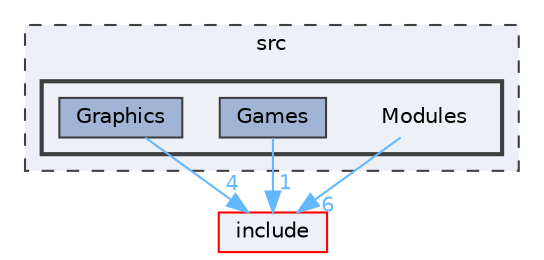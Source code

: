 digraph "src/Modules"
{
 // LATEX_PDF_SIZE
  bgcolor="transparent";
  edge [fontname=Helvetica,fontsize=10,labelfontname=Helvetica,labelfontsize=10];
  node [fontname=Helvetica,fontsize=10,shape=box,height=0.2,width=0.4];
  compound=true
  subgraph clusterdir_68267d1309a1af8e8297ef4c3efbcdba {
    graph [ bgcolor="#edf0f7", pencolor="grey25", label="src", fontname=Helvetica,fontsize=10 style="filled,dashed", URL="dir_68267d1309a1af8e8297ef4c3efbcdba.html",tooltip=""]
  subgraph clusterdir_eeb7fcc90d516a232deaaf4de23f9c95 {
    graph [ bgcolor="#edf0f7", pencolor="grey25", label="", fontname=Helvetica,fontsize=10 style="filled,bold", URL="dir_eeb7fcc90d516a232deaaf4de23f9c95.html",tooltip=""]
    dir_eeb7fcc90d516a232deaaf4de23f9c95 [shape=plaintext, label="Modules"];
  dir_4f8c5f6a690e15d3f2affde1277d6d0c [label="Games", fillcolor="#a2b4d6", color="grey25", style="filled", URL="dir_4f8c5f6a690e15d3f2affde1277d6d0c.html",tooltip=""];
  dir_6217e470990820066dca8b34e497966d [label="Graphics", fillcolor="#a2b4d6", color="grey25", style="filled", URL="dir_6217e470990820066dca8b34e497966d.html",tooltip=""];
  }
  }
  dir_d44c64559bbebec7f509842c48db8b23 [label="include", fillcolor="#edf0f7", color="red", style="filled", URL="dir_d44c64559bbebec7f509842c48db8b23.html",tooltip=""];
  dir_eeb7fcc90d516a232deaaf4de23f9c95->dir_d44c64559bbebec7f509842c48db8b23 [headlabel="6", labeldistance=1.5 headhref="dir_000006_000004.html" color="steelblue1" fontcolor="steelblue1"];
  dir_4f8c5f6a690e15d3f2affde1277d6d0c->dir_d44c64559bbebec7f509842c48db8b23 [headlabel="1", labeldistance=1.5 headhref="dir_000001_000004.html" color="steelblue1" fontcolor="steelblue1"];
  dir_6217e470990820066dca8b34e497966d->dir_d44c64559bbebec7f509842c48db8b23 [headlabel="4", labeldistance=1.5 headhref="dir_000003_000004.html" color="steelblue1" fontcolor="steelblue1"];
}
